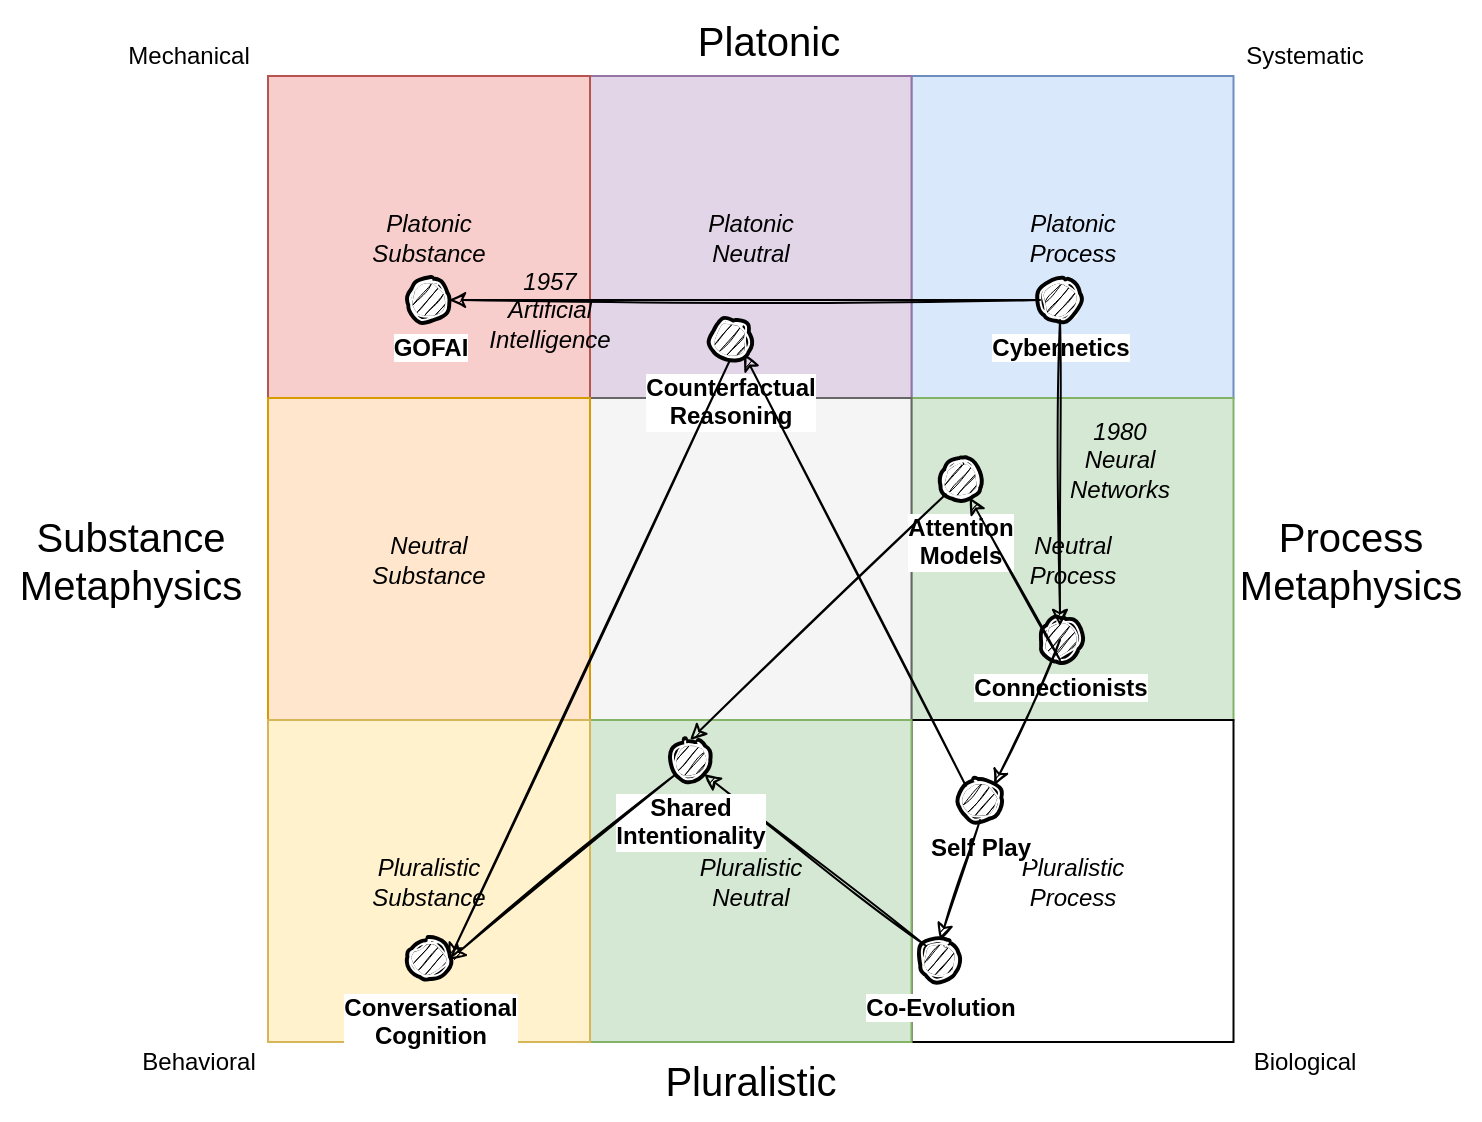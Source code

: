 <mxfile version="20.1.1" type="github">
  <diagram id="e_Nu4UiDqZK5FSXZQxsC" name="Page-1">
    <mxGraphModel dx="1811" dy="588" grid="1" gridSize="10" guides="1" tooltips="1" connect="1" arrows="1" fold="1" page="1" pageScale="1" pageWidth="850" pageHeight="1100" math="0" shadow="0">
      <root>
        <mxCell id="0" />
        <mxCell id="1" parent="0" />
        <mxCell id="sh00X7Pk_uNUSvd-SBW9-1" value="Platonic&lt;br&gt;Process" style="whiteSpace=wrap;html=1;aspect=fixed;fillColor=#dae8fc;strokeColor=#6c8ebf;fontStyle=2" parent="1" vertex="1">
          <mxGeometry x="435.75" y="38" width="161" height="161" as="geometry" />
        </mxCell>
        <mxCell id="sh00X7Pk_uNUSvd-SBW9-2" value="Platonic&lt;br&gt;Neutral" style="whiteSpace=wrap;html=1;aspect=fixed;fillColor=#e1d5e7;strokeColor=#9673a6;labelPosition=center;verticalLabelPosition=middle;align=center;verticalAlign=middle;fontStyle=2" parent="1" vertex="1">
          <mxGeometry x="274.75" y="38" width="161" height="161" as="geometry" />
        </mxCell>
        <mxCell id="sh00X7Pk_uNUSvd-SBW9-3" value="Platonic&lt;br&gt;Substance" style="whiteSpace=wrap;html=1;aspect=fixed;fillColor=#f8cecc;strokeColor=#b85450;fontStyle=2" parent="1" vertex="1">
          <mxGeometry x="114.0" y="38" width="161" height="161" as="geometry" />
        </mxCell>
        <mxCell id="sh00X7Pk_uNUSvd-SBW9-4" value="Neutral&lt;br&gt;Process" style="whiteSpace=wrap;html=1;aspect=fixed;fillColor=#d5e8d4;strokeColor=#82b366;fontStyle=2" parent="1" vertex="1">
          <mxGeometry x="435.75" y="199" width="161" height="161" as="geometry" />
        </mxCell>
        <mxCell id="sh00X7Pk_uNUSvd-SBW9-5" value="" style="whiteSpace=wrap;html=1;aspect=fixed;fillColor=#f5f5f5;strokeColor=#666666;fontColor=#333333;" parent="1" vertex="1">
          <mxGeometry x="274.75" y="199" width="161" height="161" as="geometry" />
        </mxCell>
        <mxCell id="sh00X7Pk_uNUSvd-SBW9-6" value="Neutral&lt;br&gt;Substance" style="whiteSpace=wrap;html=1;aspect=fixed;fillColor=#ffe6cc;strokeColor=#d79b00;fontStyle=2" parent="1" vertex="1">
          <mxGeometry x="114" y="199" width="161" height="161" as="geometry" />
        </mxCell>
        <mxCell id="sh00X7Pk_uNUSvd-SBW9-7" value="Pluralistic&lt;br&gt;Process" style="whiteSpace=wrap;html=1;aspect=fixed;fontStyle=2" parent="1" vertex="1">
          <mxGeometry x="435.75" y="360" width="161" height="161" as="geometry" />
        </mxCell>
        <mxCell id="sh00X7Pk_uNUSvd-SBW9-8" value="Pluralistic&lt;br&gt;Neutral" style="whiteSpace=wrap;html=1;aspect=fixed;fillColor=#d5e8d4;strokeColor=#82b366;fontStyle=2" parent="1" vertex="1">
          <mxGeometry x="274.75" y="360" width="161" height="161" as="geometry" />
        </mxCell>
        <mxCell id="sh00X7Pk_uNUSvd-SBW9-9" value="Pluralistic&lt;br&gt;Substance" style="whiteSpace=wrap;html=1;aspect=fixed;fillColor=#fff2cc;strokeColor=#d6b656;fontStyle=2" parent="1" vertex="1">
          <mxGeometry x="114" y="360" width="161" height="161" as="geometry" />
        </mxCell>
        <mxCell id="trqewR6XDROr1OXFbvpF-8" value="Pluralistic" style="text;html=1;align=center;verticalAlign=middle;resizable=0;points=[];autosize=1;fontSize=20;" parent="1" vertex="1">
          <mxGeometry x="300" y="520" width="110" height="40" as="geometry" />
        </mxCell>
        <mxCell id="trqewR6XDROr1OXFbvpF-9" value="Platonic" style="text;html=1;align=center;verticalAlign=middle;resizable=0;points=[];autosize=1;fontSize=20;" parent="1" vertex="1">
          <mxGeometry x="319" width="90" height="40" as="geometry" />
        </mxCell>
        <mxCell id="trqewR6XDROr1OXFbvpF-10" value="Process&lt;br&gt;Metaphysics" style="text;html=1;align=center;verticalAlign=middle;resizable=0;points=[];autosize=1;fontSize=20;" parent="1" vertex="1">
          <mxGeometry x="590" y="250" width="130" height="60" as="geometry" />
        </mxCell>
        <mxCell id="trqewR6XDROr1OXFbvpF-11" value="Substance&lt;br&gt;Metaphysics" style="text;html=1;align=center;verticalAlign=middle;resizable=0;points=[];autosize=1;fontSize=20;" parent="1" vertex="1">
          <mxGeometry x="-20" y="250" width="130" height="60" as="geometry" />
        </mxCell>
        <mxCell id="PCBCEUplg-xkWiTj8X5o-1" value="Mechanical" style="text;html=1;align=center;verticalAlign=middle;resizable=0;points=[];autosize=1;" parent="1" vertex="1">
          <mxGeometry x="34" y="18" width="80" height="20" as="geometry" />
        </mxCell>
        <mxCell id="PCBCEUplg-xkWiTj8X5o-2" value="Systematic" style="text;html=1;align=center;verticalAlign=middle;resizable=0;points=[];autosize=1;" parent="1" vertex="1">
          <mxGeometry x="596.75" y="18" width="70" height="20" as="geometry" />
        </mxCell>
        <mxCell id="PCBCEUplg-xkWiTj8X5o-3" value="Biological" style="text;html=1;align=center;verticalAlign=middle;resizable=0;points=[];autosize=1;" parent="1" vertex="1">
          <mxGeometry x="596.75" y="521" width="70" height="20" as="geometry" />
        </mxCell>
        <mxCell id="PCBCEUplg-xkWiTj8X5o-4" value="Behavioral" style="text;html=1;align=center;verticalAlign=middle;resizable=0;points=[];autosize=1;" parent="1" vertex="1">
          <mxGeometry x="44" y="521" width="70" height="20" as="geometry" />
        </mxCell>
        <mxCell id="PCBCEUplg-xkWiTj8X5o-8" style="edgeStyle=orthogonalEdgeStyle;rounded=0;orthogonalLoop=1;jettySize=auto;html=1;exitX=0.5;exitY=1;exitDx=0;exitDy=0;" parent="1" edge="1">
          <mxGeometry relative="1" as="geometry">
            <mxPoint x="345" y="390" as="sourcePoint" />
            <mxPoint x="345" y="390" as="targetPoint" />
          </mxGeometry>
        </mxCell>
        <mxCell id="yZrjjNsprhIIdJXyeB74-1" value="Cybernetics" style="shape=mxgraph.bpmn.shape;html=1;verticalLabelPosition=bottom;labelBackgroundColor=#ffffff;verticalAlign=top;align=center;perimeter=ellipsePerimeter;outlineConnect=0;outline=end;symbol=terminate;rotation=0;fontStyle=1;sketch=1;" parent="1" vertex="1">
          <mxGeometry x="500" y="140" width="20" height="20" as="geometry" />
        </mxCell>
        <mxCell id="yZrjjNsprhIIdJXyeB74-2" value="GOFAI" style="shape=mxgraph.bpmn.shape;html=1;verticalLabelPosition=bottom;labelBackgroundColor=#ffffff;verticalAlign=top;align=center;perimeter=ellipsePerimeter;outlineConnect=0;outline=end;symbol=terminate;rotation=0;fontStyle=1;sketch=1;" parent="1" vertex="1">
          <mxGeometry x="184.5" y="140" width="20" height="20" as="geometry" />
        </mxCell>
        <mxCell id="yZrjjNsprhIIdJXyeB74-3" value="Connectionists" style="shape=mxgraph.bpmn.shape;html=1;verticalLabelPosition=bottom;labelBackgroundColor=#ffffff;verticalAlign=top;align=center;perimeter=ellipsePerimeter;outlineConnect=0;outline=end;symbol=terminate;rotation=0;fontStyle=1;sketch=1;" parent="1" vertex="1">
          <mxGeometry x="500" y="310" width="20" height="20" as="geometry" />
        </mxCell>
        <mxCell id="yZrjjNsprhIIdJXyeB74-6" value="" style="endArrow=classic;html=1;entryX=1;entryY=0.5;entryDx=0;entryDy=0;exitX=0;exitY=0.5;exitDx=0;exitDy=0;sketch=1;" parent="1" source="yZrjjNsprhIIdJXyeB74-1" target="yZrjjNsprhIIdJXyeB74-2" edge="1">
          <mxGeometry width="50" height="50" relative="1" as="geometry">
            <mxPoint x="280" y="340" as="sourcePoint" />
            <mxPoint x="330" y="290" as="targetPoint" />
          </mxGeometry>
        </mxCell>
        <mxCell id="yZrjjNsprhIIdJXyeB74-7" value="" style="endArrow=classic;html=1;exitX=0.5;exitY=1;exitDx=0;exitDy=0;sketch=1;" parent="1" source="yZrjjNsprhIIdJXyeB74-1" edge="1">
          <mxGeometry width="50" height="50" relative="1" as="geometry">
            <mxPoint x="280" y="340" as="sourcePoint" />
            <mxPoint x="510" y="313" as="targetPoint" />
          </mxGeometry>
        </mxCell>
        <mxCell id="yZrjjNsprhIIdJXyeB74-8" value="1957 Artificial Intelligence" style="text;html=1;strokeColor=none;fillColor=none;align=center;verticalAlign=middle;whiteSpace=wrap;rounded=0;fontStyle=2" parent="1" vertex="1">
          <mxGeometry x="235" y="130" width="40" height="50" as="geometry" />
        </mxCell>
        <mxCell id="yZrjjNsprhIIdJXyeB74-9" value="&lt;i&gt;1980 Neural Networks&lt;/i&gt;" style="text;html=1;strokeColor=none;fillColor=none;align=center;verticalAlign=middle;whiteSpace=wrap;rounded=0;" parent="1" vertex="1">
          <mxGeometry x="520" y="220" width="40" height="20" as="geometry" />
        </mxCell>
        <mxCell id="yZrjjNsprhIIdJXyeB74-11" value="Conversational&lt;br&gt;Cognition" style="shape=mxgraph.bpmn.shape;html=1;verticalLabelPosition=bottom;labelBackgroundColor=#ffffff;verticalAlign=top;align=center;perimeter=ellipsePerimeter;outlineConnect=0;outline=end;symbol=terminate;rotation=0;fontStyle=1;sketch=1;" parent="1" vertex="1">
          <mxGeometry x="184.5" y="470" width="20" height="20" as="geometry" />
        </mxCell>
        <mxCell id="yZrjjNsprhIIdJXyeB74-13" value="Self Play" style="shape=mxgraph.bpmn.shape;html=1;verticalLabelPosition=bottom;labelBackgroundColor=#ffffff;verticalAlign=top;align=center;perimeter=ellipsePerimeter;outlineConnect=0;outline=end;symbol=terminate;rotation=0;fontStyle=1;sketch=1;" parent="1" vertex="1">
          <mxGeometry x="460" y="390" width="20" height="20" as="geometry" />
        </mxCell>
        <mxCell id="yZrjjNsprhIIdJXyeB74-15" value="Co-Evolution" style="shape=mxgraph.bpmn.shape;html=1;verticalLabelPosition=bottom;labelBackgroundColor=#ffffff;verticalAlign=top;align=center;perimeter=ellipsePerimeter;outlineConnect=0;outline=end;symbol=terminate;rotation=0;fontStyle=1;sketch=1;" parent="1" vertex="1">
          <mxGeometry x="440" y="470" width="20" height="20" as="geometry" />
        </mxCell>
        <mxCell id="yZrjjNsprhIIdJXyeB74-17" value="Attention&lt;br&gt;Models" style="shape=mxgraph.bpmn.shape;html=1;verticalLabelPosition=bottom;labelBackgroundColor=#ffffff;verticalAlign=top;align=center;perimeter=ellipsePerimeter;outlineConnect=0;outline=end;symbol=terminate;rotation=0;fontStyle=1;sketch=1;" parent="1" vertex="1">
          <mxGeometry x="450" y="230" width="20" height="20" as="geometry" />
        </mxCell>
        <mxCell id="yZrjjNsprhIIdJXyeB74-19" value="" style="endArrow=classic;html=1;exitX=0.145;exitY=0.855;exitDx=0;exitDy=0;exitPerimeter=0;entryX=0.5;entryY=0;entryDx=0;entryDy=0;sketch=1;" parent="1" source="yZrjjNsprhIIdJXyeB74-17" target="qtk563ioWSZDDJOSvS5W-2" edge="1">
          <mxGeometry width="50" height="50" relative="1" as="geometry">
            <mxPoint y="530" as="sourcePoint" />
            <mxPoint x="50" y="480" as="targetPoint" />
          </mxGeometry>
        </mxCell>
        <mxCell id="yZrjjNsprhIIdJXyeB74-20" value="" style="endArrow=classic;html=1;exitX=0.145;exitY=0.145;exitDx=0;exitDy=0;entryX=0.855;entryY=0.855;entryDx=0;entryDy=0;entryPerimeter=0;exitPerimeter=0;sketch=1;" parent="1" source="yZrjjNsprhIIdJXyeB74-15" target="qtk563ioWSZDDJOSvS5W-2" edge="1">
          <mxGeometry width="50" height="50" relative="1" as="geometry">
            <mxPoint x="290" y="370" as="sourcePoint" />
            <mxPoint x="340" y="320" as="targetPoint" />
          </mxGeometry>
        </mxCell>
        <mxCell id="yZrjjNsprhIIdJXyeB74-23" value="" style="endArrow=classic;html=1;exitX=0.5;exitY=1;exitDx=0;exitDy=0;sketch=1;" parent="1" source="yZrjjNsprhIIdJXyeB74-3" target="yZrjjNsprhIIdJXyeB74-17" edge="1">
          <mxGeometry width="50" height="50" relative="1" as="geometry">
            <mxPoint x="50" y="520" as="sourcePoint" />
            <mxPoint x="100" y="470" as="targetPoint" />
          </mxGeometry>
        </mxCell>
        <mxCell id="yZrjjNsprhIIdJXyeB74-24" value="" style="endArrow=classic;html=1;entryX=0.855;entryY=0.145;entryDx=0;entryDy=0;entryPerimeter=0;sketch=1;" parent="1" target="yZrjjNsprhIIdJXyeB74-13" edge="1">
          <mxGeometry width="50" height="50" relative="1" as="geometry">
            <mxPoint x="510" y="320" as="sourcePoint" />
            <mxPoint x="340" y="320" as="targetPoint" />
          </mxGeometry>
        </mxCell>
        <mxCell id="yZrjjNsprhIIdJXyeB74-25" value="" style="endArrow=classic;html=1;exitX=0.5;exitY=1;exitDx=0;exitDy=0;entryX=0.5;entryY=0;entryDx=0;entryDy=0;sketch=1;" parent="1" source="yZrjjNsprhIIdJXyeB74-13" target="yZrjjNsprhIIdJXyeB74-15" edge="1">
          <mxGeometry width="50" height="50" relative="1" as="geometry">
            <mxPoint x="-10" y="580" as="sourcePoint" />
            <mxPoint x="40" y="530" as="targetPoint" />
          </mxGeometry>
        </mxCell>
        <mxCell id="qtk563ioWSZDDJOSvS5W-2" value="Shared&lt;br&gt;Intentionality" style="shape=mxgraph.bpmn.shape;html=1;verticalLabelPosition=bottom;labelBackgroundColor=#ffffff;verticalAlign=top;align=center;perimeter=ellipsePerimeter;outlineConnect=0;outline=end;symbol=terminate;rotation=0;fontStyle=1;sketch=1;" parent="1" vertex="1">
          <mxGeometry x="315" y="370" width="20" height="20" as="geometry" />
        </mxCell>
        <mxCell id="qtk563ioWSZDDJOSvS5W-5" value="" style="endArrow=classic;html=1;exitX=0.145;exitY=0.855;exitDx=0;exitDy=0;exitPerimeter=0;entryX=1;entryY=0.5;entryDx=0;entryDy=0;sketch=1;" parent="1" source="qtk563ioWSZDDJOSvS5W-2" target="yZrjjNsprhIIdJXyeB74-11" edge="1">
          <mxGeometry width="50" height="50" relative="1" as="geometry">
            <mxPoint x="280" y="390" as="sourcePoint" />
            <mxPoint x="330" y="340" as="targetPoint" />
          </mxGeometry>
        </mxCell>
        <mxCell id="qtk563ioWSZDDJOSvS5W-6" value="Counterfactual&lt;br&gt;Reasoning" style="shape=mxgraph.bpmn.shape;html=1;verticalLabelPosition=bottom;labelBackgroundColor=#ffffff;verticalAlign=top;align=center;perimeter=ellipsePerimeter;outlineConnect=0;outline=end;symbol=terminate;rotation=0;fontStyle=1;sketch=1;" parent="1" vertex="1">
          <mxGeometry x="335" y="160" width="20" height="20" as="geometry" />
        </mxCell>
        <mxCell id="qtk563ioWSZDDJOSvS5W-9" value="" style="endArrow=classic;html=1;entryX=0.855;entryY=0.855;entryDx=0;entryDy=0;entryPerimeter=0;exitX=0.145;exitY=0.145;exitDx=0;exitDy=0;exitPerimeter=0;sketch=1;" parent="1" source="yZrjjNsprhIIdJXyeB74-13" target="qtk563ioWSZDDJOSvS5W-6" edge="1">
          <mxGeometry width="50" height="50" relative="1" as="geometry">
            <mxPoint x="30" y="450" as="sourcePoint" />
            <mxPoint x="20" y="490" as="targetPoint" />
          </mxGeometry>
        </mxCell>
        <mxCell id="qtk563ioWSZDDJOSvS5W-10" value="" style="endArrow=classic;html=1;exitX=0.5;exitY=1;exitDx=0;exitDy=0;entryX=1;entryY=0.5;entryDx=0;entryDy=0;sketch=1;" parent="1" source="qtk563ioWSZDDJOSvS5W-6" target="yZrjjNsprhIIdJXyeB74-11" edge="1">
          <mxGeometry width="50" height="50" relative="1" as="geometry">
            <mxPoint x="280" y="380" as="sourcePoint" />
            <mxPoint x="330" y="330" as="targetPoint" />
          </mxGeometry>
        </mxCell>
      </root>
    </mxGraphModel>
  </diagram>
</mxfile>
